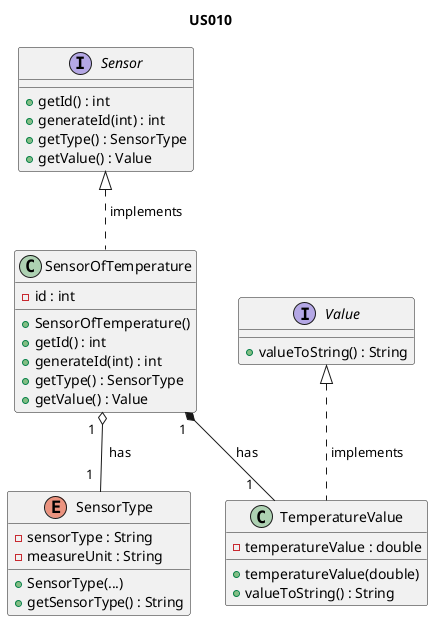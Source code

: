 @startuml

title US010

/'
As Product Owner, I want the system to have a type of sensor that measures
temperature (C).
'/

interface Sensor {
    + getId() : int
    + generateId(int) : int
    + getType() : SensorType
    + getValue() : Value
}

class SensorOfTemperature {
    - id : int
    + SensorOfTemperature()
    + getId() : int
    + generateId(int) : int
    + getType() : SensorType
    + getValue() : Value
}

interface Value {
    + valueToString() : String
}

class TemperatureValue {
    - temperatureValue : double
    + temperatureValue(double)
    + valueToString() : String
}

enum SensorType {
    - sensorType : String
    - measureUnit : String
    + SensorType(...)
    + getSensorType() : String
}

Sensor <|.. SensorOfTemperature : " implements       "
Value <|.. TemperatureValue : " implements"
SensorOfTemperature "1  " *-- "1    " TemperatureValue :  "  has"
SensorOfTemperature "1  " o-- "1  " SensorType :  "  has"

@enduml